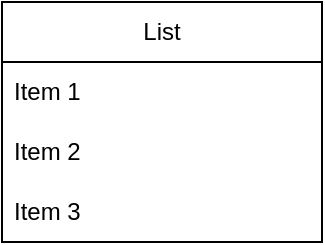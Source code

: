 <mxfile version="23.0.2" type="github">
  <diagram name="Página-1" id="ho_BNTLceqUaS3OTD2WW">
    <mxGraphModel dx="1434" dy="795" grid="1" gridSize="10" guides="1" tooltips="1" connect="1" arrows="1" fold="1" page="1" pageScale="1" pageWidth="827" pageHeight="1169" math="0" shadow="0">
      <root>
        <mxCell id="0" />
        <mxCell id="1" parent="0" />
        <mxCell id="pJdSFMJNaVdKwrQyZ06e-1" value="List" style="swimlane;fontStyle=0;childLayout=stackLayout;horizontal=1;startSize=30;horizontalStack=0;resizeParent=1;resizeParentMax=0;resizeLast=0;collapsible=1;marginBottom=0;whiteSpace=wrap;html=1;" vertex="1" parent="1">
          <mxGeometry x="90" y="10" width="160" height="120" as="geometry" />
        </mxCell>
        <mxCell id="pJdSFMJNaVdKwrQyZ06e-2" value="Item 1" style="text;strokeColor=none;fillColor=none;align=left;verticalAlign=middle;spacingLeft=4;spacingRight=4;overflow=hidden;points=[[0,0.5],[1,0.5]];portConstraint=eastwest;rotatable=0;whiteSpace=wrap;html=1;" vertex="1" parent="pJdSFMJNaVdKwrQyZ06e-1">
          <mxGeometry y="30" width="160" height="30" as="geometry" />
        </mxCell>
        <mxCell id="pJdSFMJNaVdKwrQyZ06e-3" value="Item 2" style="text;strokeColor=none;fillColor=none;align=left;verticalAlign=middle;spacingLeft=4;spacingRight=4;overflow=hidden;points=[[0,0.5],[1,0.5]];portConstraint=eastwest;rotatable=0;whiteSpace=wrap;html=1;" vertex="1" parent="pJdSFMJNaVdKwrQyZ06e-1">
          <mxGeometry y="60" width="160" height="30" as="geometry" />
        </mxCell>
        <mxCell id="pJdSFMJNaVdKwrQyZ06e-4" value="Item 3" style="text;strokeColor=none;fillColor=none;align=left;verticalAlign=middle;spacingLeft=4;spacingRight=4;overflow=hidden;points=[[0,0.5],[1,0.5]];portConstraint=eastwest;rotatable=0;whiteSpace=wrap;html=1;" vertex="1" parent="pJdSFMJNaVdKwrQyZ06e-1">
          <mxGeometry y="90" width="160" height="30" as="geometry" />
        </mxCell>
      </root>
    </mxGraphModel>
  </diagram>
</mxfile>
